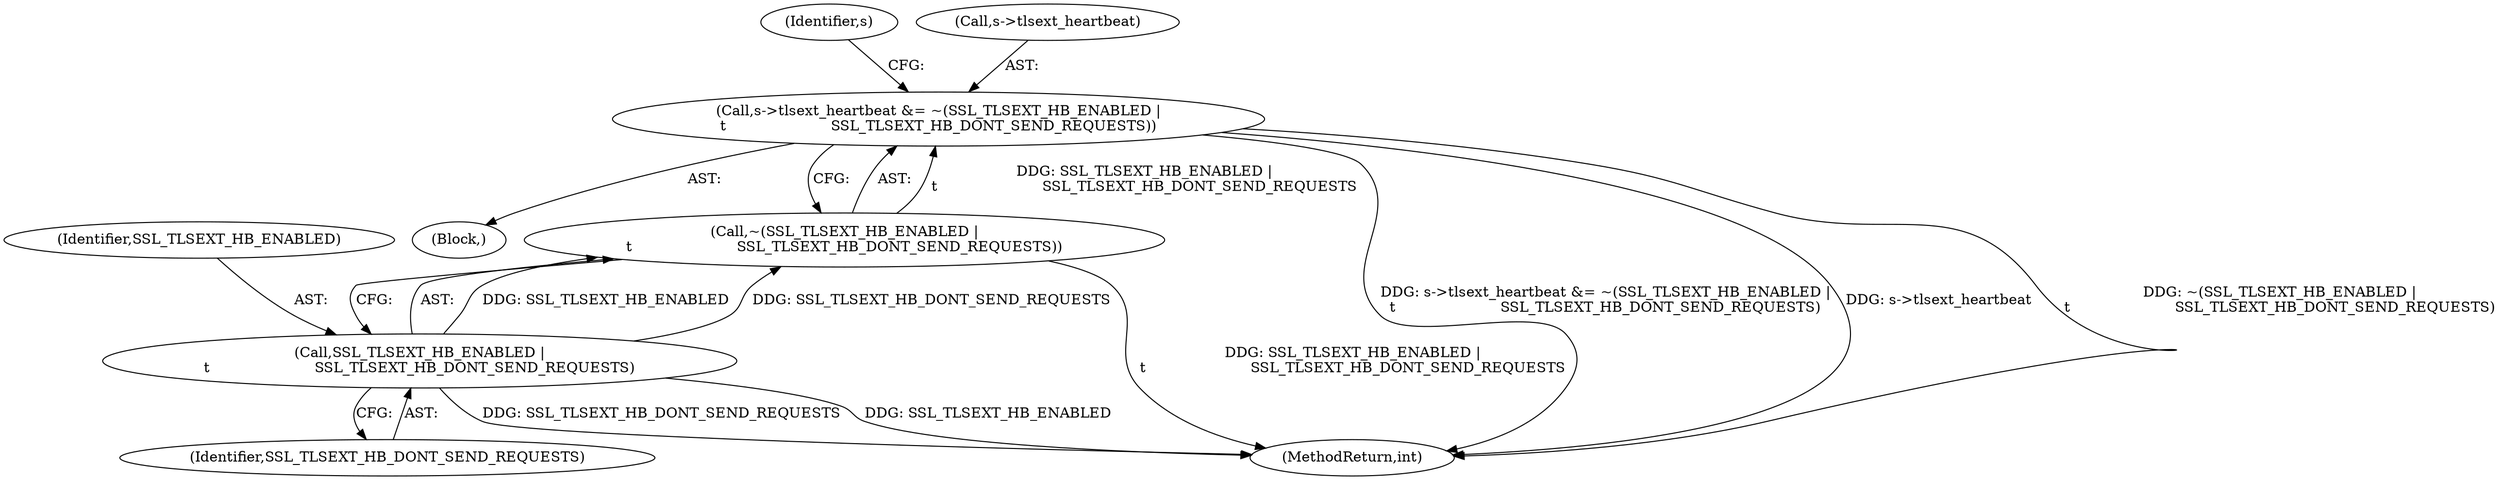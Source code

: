 digraph "0_openssl_2b0532f3984324ebe1236a63d15893792384328d_0@pointer" {
"1000152" [label="(Call,s->tlsext_heartbeat &= ~(SSL_TLSEXT_HB_ENABLED |\n\t                       SSL_TLSEXT_HB_DONT_SEND_REQUESTS))"];
"1000156" [label="(Call,~(SSL_TLSEXT_HB_ENABLED |\n\t                       SSL_TLSEXT_HB_DONT_SEND_REQUESTS))"];
"1000157" [label="(Call,SSL_TLSEXT_HB_ENABLED |\n\t                       SSL_TLSEXT_HB_DONT_SEND_REQUESTS)"];
"1000152" [label="(Call,s->tlsext_heartbeat &= ~(SSL_TLSEXT_HB_ENABLED |\n\t                       SSL_TLSEXT_HB_DONT_SEND_REQUESTS))"];
"1000117" [label="(Block,)"];
"1000159" [label="(Identifier,SSL_TLSEXT_HB_DONT_SEND_REQUESTS)"];
"1000158" [label="(Identifier,SSL_TLSEXT_HB_ENABLED)"];
"1000156" [label="(Call,~(SSL_TLSEXT_HB_ENABLED |\n\t                       SSL_TLSEXT_HB_DONT_SEND_REQUESTS))"];
"1000163" [label="(Identifier,s)"];
"1000157" [label="(Call,SSL_TLSEXT_HB_ENABLED |\n\t                       SSL_TLSEXT_HB_DONT_SEND_REQUESTS)"];
"1000153" [label="(Call,s->tlsext_heartbeat)"];
"1000192" [label="(MethodReturn,int)"];
"1000152" -> "1000117"  [label="AST: "];
"1000152" -> "1000156"  [label="CFG: "];
"1000153" -> "1000152"  [label="AST: "];
"1000156" -> "1000152"  [label="AST: "];
"1000163" -> "1000152"  [label="CFG: "];
"1000152" -> "1000192"  [label="DDG: s->tlsext_heartbeat &= ~(SSL_TLSEXT_HB_ENABLED |\n\t                       SSL_TLSEXT_HB_DONT_SEND_REQUESTS)"];
"1000152" -> "1000192"  [label="DDG: s->tlsext_heartbeat"];
"1000152" -> "1000192"  [label="DDG: ~(SSL_TLSEXT_HB_ENABLED |\n\t                       SSL_TLSEXT_HB_DONT_SEND_REQUESTS)"];
"1000156" -> "1000152"  [label="DDG: SSL_TLSEXT_HB_ENABLED |\n\t                       SSL_TLSEXT_HB_DONT_SEND_REQUESTS"];
"1000156" -> "1000157"  [label="CFG: "];
"1000157" -> "1000156"  [label="AST: "];
"1000156" -> "1000192"  [label="DDG: SSL_TLSEXT_HB_ENABLED |\n\t                       SSL_TLSEXT_HB_DONT_SEND_REQUESTS"];
"1000157" -> "1000156"  [label="DDG: SSL_TLSEXT_HB_ENABLED"];
"1000157" -> "1000156"  [label="DDG: SSL_TLSEXT_HB_DONT_SEND_REQUESTS"];
"1000157" -> "1000159"  [label="CFG: "];
"1000158" -> "1000157"  [label="AST: "];
"1000159" -> "1000157"  [label="AST: "];
"1000157" -> "1000192"  [label="DDG: SSL_TLSEXT_HB_DONT_SEND_REQUESTS"];
"1000157" -> "1000192"  [label="DDG: SSL_TLSEXT_HB_ENABLED"];
}

